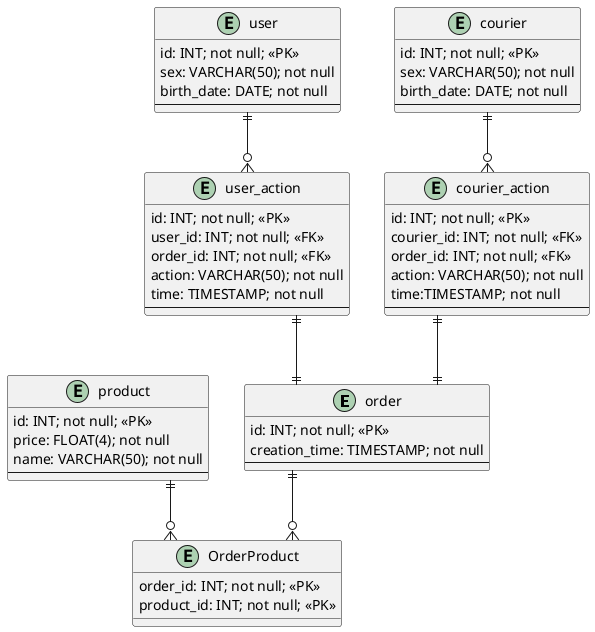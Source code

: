 @startuml
skinparam linetype ortho

entity order {
id: INT; not null; <<PK>>
creation_time: TIMESTAMP; not null
--
}
entity user {
id: INT; not null; <<PK>>
sex: VARCHAR(50); not null
birth_date: DATE; not null
--
}
entity user_action {
id: INT; not null; <<PK>>
user_id: INT; not null; <<FK>>
order_id: INT; not null; <<FK>>
action: VARCHAR(50); not null
time: TIMESTAMP; not null
--
}
entity product {
id: INT; not null; <<PK>>
price: FLOAT(4); not null
name: VARCHAR(50); not null
--
}
entity courier {
id: INT; not null; <<PK>>
sex: VARCHAR(50); not null
birth_date: DATE; not null
--
}
entity courier_action {
id: INT; not null; <<PK>>
courier_id: INT; not null; <<FK>>
order_id: INT; not null; <<FK>>
action: VARCHAR(50); not null
time:TIMESTAMP; not null
--
}

entity OrderProduct {
order_id: INT; not null; <<PK>>
product_id: INT; not null; <<PK>>
}

user ||--o{ user_action
user_action ||--|| order
courier ||--o{ courier_action
courier_action ||--|| order
order ||--o{OrderProduct 
product ||--o{ OrderProduct
@enduml
